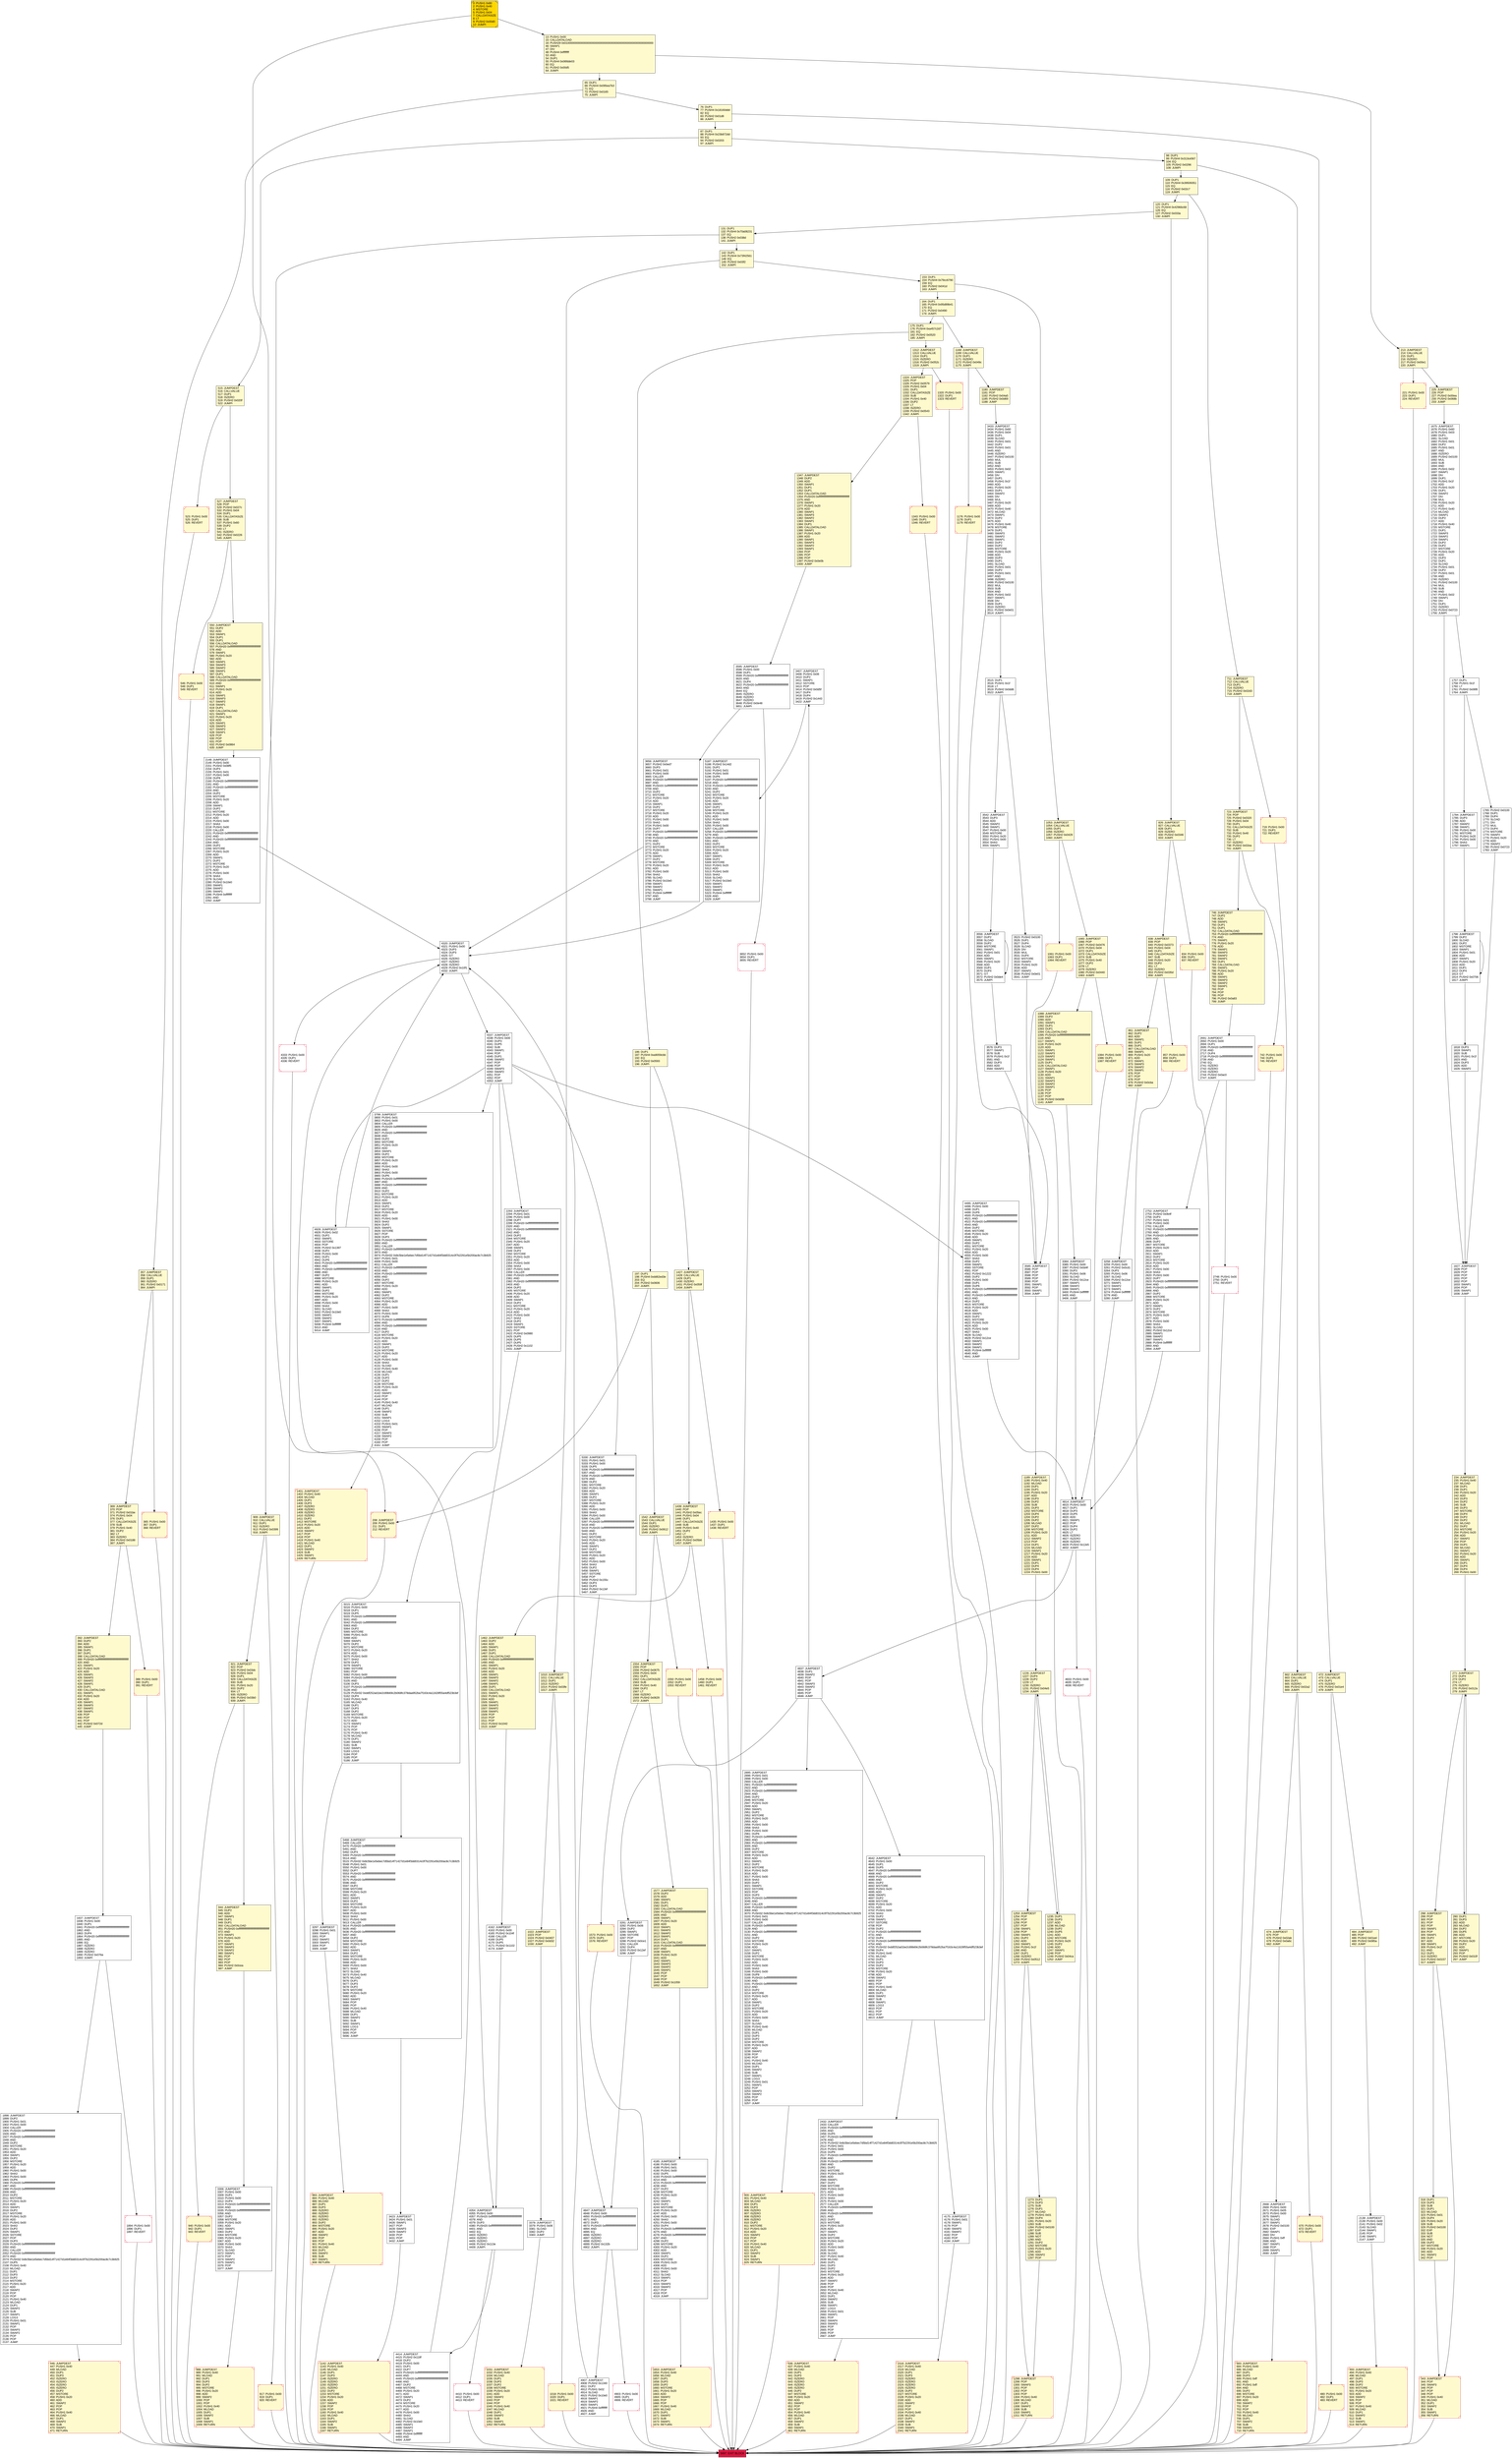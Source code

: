 digraph G {
bgcolor=transparent rankdir=UD;
node [shape=box style=filled color=black fillcolor=white fontname=arial fontcolor=black];
3407 [label="3407: JUMPDEST\l3408: PUSH1 0x06\l3410: DUP2\l3411: SWAP1\l3412: SSTORE\l3413: POP\l3414: PUSH2 0x0d5f\l3417: DUP4\l3418: DUP4\l3419: PUSH2 0x1443\l3422: JUMP\l" ];
1168 [label="1168: JUMPDEST\l1169: CALLVALUE\l1170: DUP1\l1171: ISZERO\l1172: PUSH2 0x049c\l1175: JUMPI\l" fillcolor=lemonchiffon ];
213 [label="213: JUMPDEST\l214: CALLVALUE\l215: DUP1\l216: ISZERO\l217: PUSH2 0x00e1\l220: JUMPI\l" fillcolor=lemonchiffon ];
3556 [label="3556: JUMPDEST\l3557: DUP2\l3558: SLOAD\l3559: DUP2\l3560: MSTORE\l3561: SWAP1\l3562: PUSH1 0x01\l3564: ADD\l3565: SWAP1\l3566: PUSH1 0x20\l3568: ADD\l3569: DUP1\l3570: DUP4\l3571: GT\l3572: PUSH2 0x0de4\l3575: JUMPI\l" ];
940 [label="940: PUSH1 0x00\l942: DUP1\l943: REVERT\l" fillcolor=lemonchiffon shape=Msquare color=crimson ];
271 [label="271: JUMPDEST\l272: DUP4\l273: DUP2\l274: LT\l275: ISZERO\l276: PUSH2 0x012a\l279: JUMPI\l" fillcolor=lemonchiffon ];
1577 [label="1577: JUMPDEST\l1578: DUP2\l1579: ADD\l1580: SWAP1\l1581: DUP1\l1582: DUP1\l1583: CALLDATALOAD\l1584: PUSH20 0xffffffffffffffffffffffffffffffffffffffff\l1605: AND\l1606: SWAP1\l1607: PUSH1 0x20\l1609: ADD\l1610: SWAP1\l1611: SWAP3\l1612: SWAP2\l1613: SWAP1\l1614: DUP1\l1615: CALLDATALOAD\l1616: PUSH20 0xffffffffffffffffffffffffffffffffffffffff\l1637: AND\l1638: SWAP1\l1639: PUSH1 0x20\l1641: ADD\l1642: SWAP1\l1643: SWAP3\l1644: SWAP2\l1645: SWAP1\l1646: POP\l1647: POP\l1648: POP\l1649: PUSH2 0x1059\l1652: JUMP\l" fillcolor=lemonchiffon ];
3523 [label="3523: PUSH2 0x0100\l3526: DUP1\l3527: DUP4\l3528: SLOAD\l3529: DIV\l3530: MUL\l3531: DUP4\l3532: MSTORE\l3533: SWAP2\l3534: PUSH1 0x20\l3536: ADD\l3537: SWAP2\l3538: PUSH2 0x0e01\l3541: JUMP\l" ];
662 [label="662: JUMPDEST\l663: CALLVALUE\l664: DUP1\l665: ISZERO\l666: PUSH2 0x02a2\l669: JUMPI\l" fillcolor=lemonchiffon ];
1088 [label="1088: JUMPDEST\l1089: DUP2\l1090: ADD\l1091: SWAP1\l1092: DUP1\l1093: DUP1\l1094: CALLDATALOAD\l1095: PUSH20 0xffffffffffffffffffffffffffffffffffffffff\l1116: AND\l1117: SWAP1\l1118: PUSH1 0x20\l1120: ADD\l1121: SWAP1\l1122: SWAP3\l1123: SWAP2\l1124: SWAP1\l1125: DUP1\l1126: CALLDATALOAD\l1127: SWAP1\l1128: PUSH1 0x20\l1130: ADD\l1131: SWAP1\l1132: SWAP3\l1133: SWAP2\l1134: SWAP1\l1135: POP\l1136: POP\l1137: POP\l1138: PUSH2 0x0d38\l1141: JUMP\l" fillcolor=lemonchiffon ];
5015 [label="5015: JUMPDEST\l5016: PUSH1 0x00\l5018: DUP1\l5019: DUP5\l5020: PUSH20 0xffffffffffffffffffffffffffffffffffffffff\l5041: AND\l5042: PUSH20 0xffffffffffffffffffffffffffffffffffffffff\l5063: AND\l5064: DUP2\l5065: MSTORE\l5066: PUSH1 0x20\l5068: ADD\l5069: SWAP1\l5070: DUP2\l5071: MSTORE\l5072: PUSH1 0x20\l5074: ADD\l5075: PUSH1 0x00\l5077: SHA3\l5078: DUP2\l5079: SWAP1\l5080: SSTORE\l5081: POP\l5082: PUSH1 0x00\l5084: PUSH20 0xffffffffffffffffffffffffffffffffffffffff\l5105: AND\l5106: DUP3\l5107: PUSH20 0xffffffffffffffffffffffffffffffffffffffff\l5128: AND\l5129: PUSH32 0xddf252ad1be2c89b69c2b068fc378daa952ba7f163c4a11628f55a4df523b3ef\l5162: DUP4\l5163: PUSH1 0x40\l5165: MLOAD\l5166: DUP1\l5167: DUP3\l5168: DUP2\l5169: MSTORE\l5170: PUSH1 0x20\l5172: ADD\l5173: SWAP2\l5174: POP\l5175: POP\l5176: PUSH1 0x40\l5178: MLOAD\l5179: DUP1\l5180: SWAP2\l5181: SUB\l5182: SWAP1\l5183: LOG3\l5184: POP\l5185: POP\l5186: JUMP\l" ];
1458 [label="1458: PUSH1 0x00\l1460: DUP1\l1461: REVERT\l" fillcolor=lemonchiffon shape=Msquare color=crimson ];
1189 [label="1189: JUMPDEST\l1190: PUSH1 0x40\l1192: MLOAD\l1193: DUP1\l1194: DUP1\l1195: PUSH1 0x20\l1197: ADD\l1198: DUP3\l1199: DUP2\l1200: SUB\l1201: DUP3\l1202: MSTORE\l1203: DUP4\l1204: DUP2\l1205: DUP2\l1206: MLOAD\l1207: DUP2\l1208: MSTORE\l1209: PUSH1 0x20\l1211: ADD\l1212: SWAP2\l1213: POP\l1214: DUP1\l1215: MLOAD\l1216: SWAP1\l1217: PUSH1 0x20\l1219: ADD\l1220: SWAP1\l1221: DUP1\l1222: DUP4\l1223: DUP4\l1224: PUSH1 0x00\l" fillcolor=lemonchiffon ];
3799 [label="3799: JUMPDEST\l3800: PUSH1 0x01\l3802: PUSH1 0x00\l3804: CALLER\l3805: PUSH20 0xffffffffffffffffffffffffffffffffffffffff\l3826: AND\l3827: PUSH20 0xffffffffffffffffffffffffffffffffffffffff\l3848: AND\l3849: DUP2\l3850: MSTORE\l3851: PUSH1 0x20\l3853: ADD\l3854: SWAP1\l3855: DUP2\l3856: MSTORE\l3857: PUSH1 0x20\l3859: ADD\l3860: PUSH1 0x00\l3862: SHA3\l3863: PUSH1 0x00\l3865: DUP6\l3866: PUSH20 0xffffffffffffffffffffffffffffffffffffffff\l3887: AND\l3888: PUSH20 0xffffffffffffffffffffffffffffffffffffffff\l3909: AND\l3910: DUP2\l3911: MSTORE\l3912: PUSH1 0x20\l3914: ADD\l3915: SWAP1\l3916: DUP2\l3917: MSTORE\l3918: PUSH1 0x20\l3920: ADD\l3921: PUSH1 0x00\l3923: SHA3\l3924: DUP2\l3925: SWAP1\l3926: SSTORE\l3927: POP\l3928: DUP3\l3929: PUSH20 0xffffffffffffffffffffffffffffffffffffffff\l3950: AND\l3951: CALLER\l3952: PUSH20 0xffffffffffffffffffffffffffffffffffffffff\l3973: AND\l3974: PUSH32 0x8c5be1e5ebec7d5bd14f71427d1e84f3dd0314c0f7b2291e5b200ac8c7c3b925\l4007: PUSH1 0x01\l4009: PUSH1 0x00\l4011: CALLER\l4012: PUSH20 0xffffffffffffffffffffffffffffffffffffffff\l4033: AND\l4034: PUSH20 0xffffffffffffffffffffffffffffffffffffffff\l4055: AND\l4056: DUP2\l4057: MSTORE\l4058: PUSH1 0x20\l4060: ADD\l4061: SWAP1\l4062: DUP2\l4063: MSTORE\l4064: PUSH1 0x20\l4066: ADD\l4067: PUSH1 0x00\l4069: SHA3\l4070: PUSH1 0x00\l4072: DUP8\l4073: PUSH20 0xffffffffffffffffffffffffffffffffffffffff\l4094: AND\l4095: PUSH20 0xffffffffffffffffffffffffffffffffffffffff\l4116: AND\l4117: DUP2\l4118: MSTORE\l4119: PUSH1 0x20\l4121: ADD\l4122: SWAP1\l4123: DUP2\l4124: MSTORE\l4125: PUSH1 0x20\l4127: ADD\l4128: PUSH1 0x00\l4130: SHA3\l4131: SLOAD\l4132: PUSH1 0x40\l4134: MLOAD\l4135: DUP1\l4136: DUP3\l4137: DUP2\l4138: MSTORE\l4139: PUSH1 0x20\l4141: ADD\l4142: SWAP2\l4143: POP\l4144: POP\l4145: PUSH1 0x40\l4147: MLOAD\l4148: DUP1\l4149: SWAP2\l4150: SUB\l4151: SWAP1\l4152: LOG3\l4153: PUSH1 0x01\l4155: SWAP1\l4156: POP\l4157: SWAP3\l4158: SWAP2\l4159: POP\l4160: POP\l4161: JUMP\l" ];
1827 [label="1827: JUMPDEST\l1828: POP\l1829: POP\l1830: POP\l1831: POP\l1832: POP\l1833: SWAP1\l1834: POP\l1835: SWAP1\l1836: JUMP\l" ];
98 [label="98: DUP1\l99: PUSH4 0x313ce567\l104: EQ\l105: PUSH2 0x0296\l108: JUMPI\l" fillcolor=lemonchiffon ];
298 [label="298: JUMPDEST\l299: POP\l300: POP\l301: POP\l302: POP\l303: SWAP1\l304: POP\l305: SWAP1\l306: DUP2\l307: ADD\l308: SWAP1\l309: PUSH1 0x1f\l311: AND\l312: DUP1\l313: ISZERO\l314: PUSH2 0x0157\l317: JUMPI\l" fillcolor=lemonchiffon ];
800 [label="800: JUMPDEST\l801: PUSH1 0x40\l803: MLOAD\l804: DUP1\l805: DUP3\l806: ISZERO\l807: ISZERO\l808: ISZERO\l809: ISZERO\l810: DUP2\l811: MSTORE\l812: PUSH1 0x20\l814: ADD\l815: SWAP2\l816: POP\l817: POP\l818: PUSH1 0x40\l820: MLOAD\l821: DUP1\l822: SWAP2\l823: SUB\l824: SWAP1\l825: RETURN\l" fillcolor=lemonchiffon shape=Msquare color=crimson ];
5330 [label="5330: JUMPDEST\l5331: PUSH1 0x01\l5333: PUSH1 0x00\l5335: DUP5\l5336: PUSH20 0xffffffffffffffffffffffffffffffffffffffff\l5357: AND\l5358: PUSH20 0xffffffffffffffffffffffffffffffffffffffff\l5379: AND\l5380: DUP2\l5381: MSTORE\l5382: PUSH1 0x20\l5384: ADD\l5385: SWAP1\l5386: DUP2\l5387: MSTORE\l5388: PUSH1 0x20\l5390: ADD\l5391: PUSH1 0x00\l5393: SHA3\l5394: PUSH1 0x00\l5396: CALLER\l5397: PUSH20 0xffffffffffffffffffffffffffffffffffffffff\l5418: AND\l5419: PUSH20 0xffffffffffffffffffffffffffffffffffffffff\l5440: AND\l5441: DUP2\l5442: MSTORE\l5443: PUSH1 0x20\l5445: ADD\l5446: SWAP1\l5447: DUP2\l5448: MSTORE\l5449: PUSH1 0x20\l5451: ADD\l5452: PUSH1 0x00\l5454: SHA3\l5455: DUP2\l5456: SWAP1\l5457: SSTORE\l5458: POP\l5459: PUSH2 0x155c\l5462: DUP3\l5463: DUP3\l5464: PUSH2 0x12ef\l5467: JUMP\l" ];
142 [label="142: DUP1\l143: PUSH4 0x73f42561\l148: EQ\l149: PUSH2 0x03f2\l152: JUMPI\l" fillcolor=lemonchiffon ];
2748 [label="2748: PUSH1 0x00\l2750: DUP1\l2751: REVERT\l" shape=Msquare color=crimson ];
683 [label="683: JUMPDEST\l684: PUSH1 0x40\l686: MLOAD\l687: DUP1\l688: DUP3\l689: PUSH1 0xff\l691: AND\l692: PUSH1 0xff\l694: AND\l695: DUP2\l696: MSTORE\l697: PUSH1 0x20\l699: ADD\l700: SWAP2\l701: POP\l702: POP\l703: PUSH1 0x40\l705: MLOAD\l706: DUP1\l707: SWAP2\l708: SUB\l709: SWAP1\l710: RETURN\l" fillcolor=lemonchiffon shape=Msquare color=crimson ];
1022 [label="1022: JUMPDEST\l1023: POP\l1024: PUSH2 0x0407\l1027: PUSH2 0x0d32\l1030: JUMP\l" fillcolor=lemonchiffon ];
909 [label="909: JUMPDEST\l910: CALLVALUE\l911: DUP1\l912: ISZERO\l913: PUSH2 0x0399\l916: JUMPI\l" fillcolor=lemonchiffon ];
3515 [label="3515: DUP1\l3516: PUSH1 0x1f\l3518: LT\l3519: PUSH2 0x0dd6\l3522: JUMPI\l" ];
711 [label="711: JUMPDEST\l712: CALLVALUE\l713: DUP1\l714: ISZERO\l715: PUSH2 0x02d3\l718: JUMPI\l" fillcolor=lemonchiffon ];
1818 [label="1818: DUP3\l1819: SWAP1\l1820: SUB\l1821: PUSH1 0x1f\l1823: AND\l1824: DUP3\l1825: ADD\l1826: SWAP2\l" ];
3281 [label="3281: JUMPDEST\l3282: PUSH1 0x06\l3284: DUP2\l3285: SWAP1\l3286: SSTORE\l3287: POP\l3288: PUSH2 0x0ce1\l3291: CALLER\l3292: DUP4\l3293: PUSH2 0x12ef\l3296: JUMP\l" ];
388 [label="388: PUSH1 0x00\l390: DUP1\l391: REVERT\l" fillcolor=lemonchiffon shape=Msquare color=crimson ];
4354 [label="4354: JUMPDEST\l4355: PUSH1 0x00\l4357: PUSH20 0xffffffffffffffffffffffffffffffffffffffff\l4378: AND\l4379: DUP3\l4380: PUSH20 0xffffffffffffffffffffffffffffffffffffffff\l4401: AND\l4402: EQ\l4403: ISZERO\l4404: ISZERO\l4405: ISZERO\l4406: PUSH2 0x113e\l4409: JUMPI\l" ];
2752 [label="2752: JUMPDEST\l2753: PUSH2 0x0b4f\l2756: DUP3\l2757: PUSH1 0x01\l2759: PUSH1 0x00\l2761: CALLER\l2762: PUSH20 0xffffffffffffffffffffffffffffffffffffffff\l2783: AND\l2784: PUSH20 0xffffffffffffffffffffffffffffffffffffffff\l2805: AND\l2806: DUP2\l2807: MSTORE\l2808: PUSH1 0x20\l2810: ADD\l2811: SWAP1\l2812: DUP2\l2813: MSTORE\l2814: PUSH1 0x20\l2816: ADD\l2817: PUSH1 0x00\l2819: SHA3\l2820: PUSH1 0x00\l2822: DUP7\l2823: PUSH20 0xffffffffffffffffffffffffffffffffffffffff\l2844: AND\l2845: PUSH20 0xffffffffffffffffffffffffffffffffffffffff\l2866: AND\l2867: DUP2\l2868: MSTORE\l2869: PUSH1 0x20\l2871: ADD\l2872: SWAP1\l2873: DUP2\l2874: MSTORE\l2875: PUSH1 0x20\l2877: ADD\l2878: PUSH1 0x00\l2880: SHA3\l2881: SLOAD\l2882: PUSH2 0x12ce\l2885: SWAP1\l2886: SWAP2\l2887: SWAP1\l2888: PUSH4 0xffffffff\l2893: AND\l2894: JUMP\l" ];
861 [label="861: JUMPDEST\l862: DUP2\l863: ADD\l864: SWAP1\l865: DUP1\l866: DUP1\l867: CALLDATALOAD\l868: SWAP1\l869: PUSH1 0x20\l871: ADD\l872: SWAP1\l873: SWAP3\l874: SWAP2\l875: SWAP1\l876: POP\l877: POP\l878: POP\l879: PUSH2 0x0cba\l882: JUMP\l" fillcolor=lemonchiffon ];
4907 [label="4907: JUMPDEST\l4908: PUSH2 0x1340\l4911: DUP2\l4912: PUSH1 0x02\l4914: SLOAD\l4915: PUSH2 0x10e0\l4918: SWAP1\l4919: SWAP2\l4920: SWAP1\l4921: PUSH4 0xffffffff\l4926: AND\l4927: JUMP\l" ];
917 [label="917: PUSH1 0x00\l919: DUP1\l920: REVERT\l" fillcolor=lemonchiffon shape=Msquare color=crimson ];
3585 [label="3585: JUMPDEST\l3586: POP\l3587: POP\l3588: POP\l3589: POP\l3590: POP\l3591: SWAP1\l3592: POP\l3593: SWAP1\l3594: JUMP\l" ];
318 [label="318: DUP1\l319: DUP3\l320: SUB\l321: DUP1\l322: MLOAD\l323: PUSH1 0x01\l325: DUP4\l326: PUSH1 0x20\l328: SUB\l329: PUSH2 0x0100\l332: EXP\l333: SUB\l334: NOT\l335: AND\l336: DUP2\l337: MSTORE\l338: PUSH1 0x20\l340: ADD\l341: SWAP2\l342: POP\l" fillcolor=lemonchiffon ];
1010 [label="1010: JUMPDEST\l1011: CALLVALUE\l1012: DUP1\l1013: ISZERO\l1014: PUSH2 0x03fe\l1017: JUMPI\l" fillcolor=lemonchiffon ];
225 [label="225: JUMPDEST\l226: POP\l227: PUSH2 0x00ea\l230: PUSH2 0x068b\l233: JUMP\l" fillcolor=lemonchiffon ];
1176 [label="1176: PUSH1 0x00\l1178: DUP1\l1179: REVERT\l" fillcolor=lemonchiffon shape=Msquare color=crimson ];
1435 [label="1435: PUSH1 0x00\l1437: DUP1\l1438: REVERT\l" fillcolor=lemonchiffon shape=Msquare color=crimson ];
369 [label="369: JUMPDEST\l370: POP\l371: PUSH2 0x01be\l374: PUSH1 0x04\l376: DUP1\l377: CALLDATASIZE\l378: SUB\l379: PUSH1 0x40\l381: DUP2\l382: LT\l383: ISZERO\l384: PUSH2 0x0188\l387: JUMPI\l" fillcolor=lemonchiffon ];
550 [label="550: JUMPDEST\l551: DUP2\l552: ADD\l553: SWAP1\l554: DUP1\l555: DUP1\l556: CALLDATALOAD\l557: PUSH20 0xffffffffffffffffffffffffffffffffffffffff\l578: AND\l579: SWAP1\l580: PUSH1 0x20\l582: ADD\l583: SWAP1\l584: SWAP3\l585: SWAP2\l586: SWAP1\l587: DUP1\l588: CALLDATALOAD\l589: PUSH20 0xffffffffffffffffffffffffffffffffffffffff\l610: AND\l611: SWAP1\l612: PUSH1 0x20\l614: ADD\l615: SWAP1\l616: SWAP3\l617: SWAP2\l618: SWAP1\l619: DUP1\l620: CALLDATALOAD\l621: SWAP1\l622: PUSH1 0x20\l624: ADD\l625: SWAP1\l626: SWAP3\l627: SWAP2\l628: SWAP1\l629: POP\l630: POP\l631: POP\l632: PUSH2 0x0864\l635: JUMP\l" fillcolor=lemonchiffon ];
1439 [label="1439: JUMPDEST\l1440: POP\l1441: PUSH2 0x05ec\l1444: PUSH1 0x04\l1446: DUP1\l1447: CALLDATASIZE\l1448: SUB\l1449: PUSH1 0x40\l1451: DUP2\l1452: LT\l1453: ISZERO\l1454: PUSH2 0x05b6\l1457: JUMPI\l" fillcolor=lemonchiffon ];
670 [label="670: PUSH1 0x00\l672: DUP1\l673: REVERT\l" fillcolor=lemonchiffon shape=Msquare color=crimson ];
3297 [label="3297: JUMPDEST\l3298: PUSH1 0x01\l3300: SWAP1\l3301: POP\l3302: SWAP2\l3303: SWAP1\l3304: POP\l3305: JUMP\l" ];
636 [label="636: JUMPDEST\l637: PUSH1 0x40\l639: MLOAD\l640: DUP1\l641: DUP3\l642: ISZERO\l643: ISZERO\l644: ISZERO\l645: ISZERO\l646: DUP2\l647: MSTORE\l648: PUSH1 0x20\l650: ADD\l651: SWAP2\l652: POP\l653: POP\l654: PUSH1 0x40\l656: MLOAD\l657: DUP1\l658: SWAP2\l659: SUB\l660: SWAP1\l661: RETURN\l" fillcolor=lemonchiffon shape=Msquare color=crimson ];
1554 [label="1554: JUMPDEST\l1555: POP\l1556: PUSH2 0x0675\l1559: PUSH1 0x04\l1561: DUP1\l1562: CALLDATASIZE\l1563: SUB\l1564: PUSH1 0x40\l1566: DUP2\l1567: LT\l1568: ISZERO\l1569: PUSH2 0x0629\l1572: JUMPI\l" fillcolor=lemonchiffon ];
4814 [label="4814: JUMPDEST\l4815: PUSH1 0x00\l4817: DUP1\l4818: DUP3\l4819: DUP5\l4820: ADD\l4821: SWAP1\l4822: POP\l4823: DUP4\l4824: DUP2\l4825: LT\l4826: ISZERO\l4827: ISZERO\l4828: ISZERO\l4829: PUSH2 0x12e5\l4832: JUMPI\l" ];
4833 [label="4833: PUSH1 0x00\l4835: DUP1\l4836: REVERT\l" shape=Msquare color=crimson ];
5697 [label="5697: EXIT BLOCK\l" fillcolor=crimson ];
480 [label="480: PUSH1 0x00\l482: DUP1\l483: REVERT\l" fillcolor=lemonchiffon shape=Msquare color=crimson ];
5187 [label="5187: JUMPDEST\l5188: PUSH2 0x14d2\l5191: DUP2\l5192: PUSH1 0x01\l5194: PUSH1 0x00\l5196: DUP6\l5197: PUSH20 0xffffffffffffffffffffffffffffffffffffffff\l5218: AND\l5219: PUSH20 0xffffffffffffffffffffffffffffffffffffffff\l5240: AND\l5241: DUP2\l5242: MSTORE\l5243: PUSH1 0x20\l5245: ADD\l5246: SWAP1\l5247: DUP2\l5248: MSTORE\l5249: PUSH1 0x20\l5251: ADD\l5252: PUSH1 0x00\l5254: SHA3\l5255: PUSH1 0x00\l5257: CALLER\l5258: PUSH20 0xffffffffffffffffffffffffffffffffffffffff\l5279: AND\l5280: PUSH20 0xffffffffffffffffffffffffffffffffffffffff\l5301: AND\l5302: DUP2\l5303: MSTORE\l5304: PUSH1 0x20\l5306: ADD\l5307: SWAP1\l5308: DUP2\l5309: MSTORE\l5310: PUSH1 0x20\l5312: ADD\l5313: PUSH1 0x00\l5315: SHA3\l5316: SLOAD\l5317: PUSH2 0x10e0\l5320: SWAP1\l5321: SWAP2\l5322: SWAP1\l5323: PUSH4 0xffffffff\l5328: AND\l5329: JUMP\l" ];
1401 [label="1401: JUMPDEST\l1402: PUSH1 0x40\l1404: MLOAD\l1405: DUP1\l1406: DUP3\l1407: ISZERO\l1408: ISZERO\l1409: ISZERO\l1410: ISZERO\l1411: DUP2\l1412: MSTORE\l1413: PUSH1 0x20\l1415: ADD\l1416: SWAP2\l1417: POP\l1418: POP\l1419: PUSH1 0x40\l1421: MLOAD\l1422: DUP1\l1423: SWAP2\l1424: SUB\l1425: SWAP1\l1426: RETURN\l" fillcolor=lemonchiffon shape=Msquare color=crimson ];
4928 [label="4928: JUMPDEST\l4929: PUSH1 0x02\l4931: DUP2\l4932: SWAP1\l4933: SSTORE\l4934: POP\l4935: PUSH2 0x1397\l4938: DUP2\l4939: PUSH1 0x00\l4941: DUP1\l4942: DUP6\l4943: PUSH20 0xffffffffffffffffffffffffffffffffffffffff\l4964: AND\l4965: PUSH20 0xffffffffffffffffffffffffffffffffffffffff\l4986: AND\l4987: DUP2\l4988: MSTORE\l4989: PUSH1 0x20\l4991: ADD\l4992: SWAP1\l4993: DUP2\l4994: MSTORE\l4995: PUSH1 0x20\l4997: ADD\l4998: PUSH1 0x00\l5000: SHA3\l5001: SLOAD\l5002: PUSH2 0x10e0\l5005: SWAP1\l5006: SWAP2\l5007: SWAP1\l5008: PUSH4 0xffffffff\l5013: AND\l5014: JUMP\l" ];
742 [label="742: PUSH1 0x00\l744: DUP1\l745: REVERT\l" fillcolor=lemonchiffon shape=Msquare color=crimson ];
1253 [label="1253: JUMPDEST\l1254: POP\l1255: POP\l1256: POP\l1257: POP\l1258: SWAP1\l1259: POP\l1260: SWAP1\l1261: DUP2\l1262: ADD\l1263: SWAP1\l1264: PUSH1 0x1f\l1266: AND\l1267: DUP1\l1268: ISZERO\l1269: PUSH2 0x0512\l1272: JUMPI\l" fillcolor=lemonchiffon ];
1142 [label="1142: JUMPDEST\l1143: PUSH1 0x40\l1145: MLOAD\l1146: DUP1\l1147: DUP3\l1148: ISZERO\l1149: ISZERO\l1150: ISZERO\l1151: ISZERO\l1152: DUP2\l1153: MSTORE\l1154: PUSH1 0x20\l1156: ADD\l1157: SWAP2\l1158: POP\l1159: POP\l1160: PUSH1 0x40\l1162: MLOAD\l1163: DUP1\l1164: SWAP2\l1165: SUB\l1166: SWAP1\l1167: RETURN\l" fillcolor=lemonchiffon shape=Msquare color=crimson ];
4333 [label="4333: PUSH1 0x00\l4335: DUP1\l4336: REVERT\l" shape=Msquare color=crimson ];
164 [label="164: DUP1\l165: PUSH4 0x95d89b41\l170: EQ\l171: PUSH2 0x0490\l174: JUMPI\l" fillcolor=lemonchiffon ];
4847 [label="4847: JUMPDEST\l4848: PUSH1 0x00\l4850: PUSH20 0xffffffffffffffffffffffffffffffffffffffff\l4871: AND\l4872: DUP3\l4873: PUSH20 0xffffffffffffffffffffffffffffffffffffffff\l4894: AND\l4895: EQ\l4896: ISZERO\l4897: ISZERO\l4898: ISZERO\l4899: PUSH2 0x132b\l4902: JUMPI\l" ];
883 [label="883: JUMPDEST\l884: PUSH1 0x40\l886: MLOAD\l887: DUP1\l888: DUP3\l889: ISZERO\l890: ISZERO\l891: ISZERO\l892: ISZERO\l893: DUP2\l894: MSTORE\l895: PUSH1 0x20\l897: ADD\l898: SWAP2\l899: POP\l900: POP\l901: PUSH1 0x40\l903: MLOAD\l904: DUP1\l905: SWAP2\l906: SUB\l907: SWAP1\l908: RETURN\l" fillcolor=lemonchiffon shape=Msquare color=crimson ];
5468 [label="5468: JUMPDEST\l5469: CALLER\l5470: PUSH20 0xffffffffffffffffffffffffffffffffffffffff\l5491: AND\l5492: DUP3\l5493: PUSH20 0xffffffffffffffffffffffffffffffffffffffff\l5514: AND\l5515: PUSH32 0x8c5be1e5ebec7d5bd14f71427d1e84f3dd0314c0f7b2291e5b200ac8c7c3b925\l5548: PUSH1 0x01\l5550: PUSH1 0x00\l5552: DUP7\l5553: PUSH20 0xffffffffffffffffffffffffffffffffffffffff\l5574: AND\l5575: PUSH20 0xffffffffffffffffffffffffffffffffffffffff\l5596: AND\l5597: DUP2\l5598: MSTORE\l5599: PUSH1 0x20\l5601: ADD\l5602: SWAP1\l5603: DUP2\l5604: MSTORE\l5605: PUSH1 0x20\l5607: ADD\l5608: PUSH1 0x00\l5610: SHA3\l5611: PUSH1 0x00\l5613: CALLER\l5614: PUSH20 0xffffffffffffffffffffffffffffffffffffffff\l5635: AND\l5636: PUSH20 0xffffffffffffffffffffffffffffffffffffffff\l5657: AND\l5658: DUP2\l5659: MSTORE\l5660: PUSH1 0x20\l5662: ADD\l5663: SWAP1\l5664: DUP2\l5665: MSTORE\l5666: PUSH1 0x20\l5668: ADD\l5669: PUSH1 0x00\l5671: SHA3\l5672: SLOAD\l5673: PUSH1 0x40\l5675: MLOAD\l5676: DUP1\l5677: DUP3\l5678: DUP2\l5679: MSTORE\l5680: PUSH1 0x20\l5682: ADD\l5683: SWAP2\l5684: POP\l5685: POP\l5686: PUSH1 0x40\l5688: MLOAD\l5689: DUP1\l5690: SWAP2\l5691: SUB\l5692: SWAP1\l5693: LOG3\l5694: POP\l5695: POP\l5696: JUMP\l" ];
4495 [label="4495: JUMPDEST\l4496: PUSH1 0x00\l4498: DUP1\l4499: DUP6\l4500: PUSH20 0xffffffffffffffffffffffffffffffffffffffff\l4521: AND\l4522: PUSH20 0xffffffffffffffffffffffffffffffffffffffff\l4543: AND\l4544: DUP2\l4545: MSTORE\l4546: PUSH1 0x20\l4548: ADD\l4549: SWAP1\l4550: DUP2\l4551: MSTORE\l4552: PUSH1 0x20\l4554: ADD\l4555: PUSH1 0x00\l4557: SHA3\l4558: DUP2\l4559: SWAP1\l4560: SSTORE\l4561: POP\l4562: PUSH2 0x1222\l4565: DUP2\l4566: PUSH1 0x00\l4568: DUP1\l4569: DUP6\l4570: PUSH20 0xffffffffffffffffffffffffffffffffffffffff\l4591: AND\l4592: PUSH20 0xffffffffffffffffffffffffffffffffffffffff\l4613: AND\l4614: DUP2\l4615: MSTORE\l4616: PUSH1 0x20\l4618: ADD\l4619: SWAP1\l4620: DUP2\l4621: MSTORE\l4622: PUSH1 0x20\l4624: ADD\l4625: PUSH1 0x00\l4627: SHA3\l4628: SLOAD\l4629: PUSH2 0x12ce\l4632: SWAP1\l4633: SWAP2\l4634: SWAP1\l4635: PUSH4 0xffffffff\l4640: AND\l4641: JUMP\l" ];
3433 [label="3433: JUMPDEST\l3434: PUSH1 0x60\l3436: PUSH1 0x04\l3438: DUP1\l3439: SLOAD\l3440: PUSH1 0x01\l3442: DUP2\l3443: PUSH1 0x01\l3445: AND\l3446: ISZERO\l3447: PUSH2 0x0100\l3450: MUL\l3451: SUB\l3452: AND\l3453: PUSH1 0x02\l3455: SWAP1\l3456: DIV\l3457: DUP1\l3458: PUSH1 0x1f\l3460: ADD\l3461: PUSH1 0x20\l3463: DUP1\l3464: SWAP2\l3465: DIV\l3466: MUL\l3467: PUSH1 0x20\l3469: ADD\l3470: PUSH1 0x40\l3472: MLOAD\l3473: SWAP1\l3474: DUP2\l3475: ADD\l3476: PUSH1 0x40\l3478: MSTORE\l3479: DUP1\l3480: SWAP3\l3481: SWAP2\l3482: SWAP1\l3483: DUP2\l3484: DUP2\l3485: MSTORE\l3486: PUSH1 0x20\l3488: ADD\l3489: DUP3\l3490: DUP1\l3491: SLOAD\l3492: PUSH1 0x01\l3494: DUP2\l3495: PUSH1 0x01\l3497: AND\l3498: ISZERO\l3499: PUSH2 0x0100\l3502: MUL\l3503: SUB\l3504: AND\l3505: PUSH1 0x02\l3507: SWAP1\l3508: DIV\l3509: DUP1\l3510: ISZERO\l3511: PUSH2 0x0e01\l3514: JUMPI\l" ];
234 [label="234: JUMPDEST\l235: PUSH1 0x40\l237: MLOAD\l238: DUP1\l239: DUP1\l240: PUSH1 0x20\l242: ADD\l243: DUP3\l244: DUP2\l245: SUB\l246: DUP3\l247: MSTORE\l248: DUP4\l249: DUP2\l250: DUP2\l251: MLOAD\l252: DUP2\l253: MSTORE\l254: PUSH1 0x20\l256: ADD\l257: SWAP2\l258: POP\l259: DUP1\l260: MLOAD\l261: SWAP1\l262: PUSH1 0x20\l264: ADD\l265: SWAP1\l266: DUP1\l267: DUP4\l268: DUP4\l269: PUSH1 0x00\l" fillcolor=lemonchiffon ];
1018 [label="1018: PUSH1 0x00\l1020: DUP1\l1021: REVERT\l" fillcolor=lemonchiffon shape=Msquare color=crimson ];
357 [label="357: JUMPDEST\l358: CALLVALUE\l359: DUP1\l360: ISZERO\l361: PUSH2 0x0171\l364: JUMPI\l" fillcolor=lemonchiffon ];
493 [label="493: JUMPDEST\l494: PUSH1 0x40\l496: MLOAD\l497: DUP1\l498: DUP3\l499: DUP2\l500: MSTORE\l501: PUSH1 0x20\l503: ADD\l504: SWAP2\l505: POP\l506: POP\l507: PUSH1 0x40\l509: MLOAD\l510: DUP1\l511: SWAP2\l512: SUB\l513: SWAP1\l514: RETURN\l" fillcolor=lemonchiffon shape=Msquare color=crimson ];
1427 [label="1427: JUMPDEST\l1428: CALLVALUE\l1429: DUP1\l1430: ISZERO\l1431: PUSH2 0x059f\l1434: JUMPI\l" fillcolor=lemonchiffon ];
0 [label="0: PUSH1 0x80\l2: PUSH1 0x40\l4: MSTORE\l5: PUSH1 0x04\l7: CALLDATASIZE\l8: LT\l9: PUSH2 0x00d0\l12: JUMPI\l" fillcolor=lemonchiffon shape=Msquare fillcolor=gold ];
13 [label="13: PUSH1 0x00\l15: CALLDATALOAD\l16: PUSH29 0x0100000000000000000000000000000000000000000000000000000000\l46: SWAP1\l47: DIV\l48: PUSH4 0xffffffff\l53: AND\l54: DUP1\l55: PUSH4 0x06fdde03\l60: EQ\l61: PUSH2 0x00d5\l64: JUMPI\l" fillcolor=lemonchiffon ];
3384 [label="3384: JUMPDEST\l3385: PUSH1 0x00\l3387: PUSH2 0x0d4f\l3390: DUP3\l3391: PUSH1 0x06\l3393: SLOAD\l3394: PUSH2 0x12ce\l3397: SWAP1\l3398: SWAP2\l3399: SWAP1\l3400: PUSH4 0xffffffff\l3405: AND\l3406: JUMP\l" ];
3656 [label="3656: JUMPDEST\l3657: PUSH2 0x0ed7\l3660: DUP3\l3661: PUSH1 0x01\l3663: PUSH1 0x00\l3665: CALLER\l3666: PUSH20 0xffffffffffffffffffffffffffffffffffffffff\l3687: AND\l3688: PUSH20 0xffffffffffffffffffffffffffffffffffffffff\l3709: AND\l3710: DUP2\l3711: MSTORE\l3712: PUSH1 0x20\l3714: ADD\l3715: SWAP1\l3716: DUP2\l3717: MSTORE\l3718: PUSH1 0x20\l3720: ADD\l3721: PUSH1 0x00\l3723: SHA3\l3724: PUSH1 0x00\l3726: DUP7\l3727: PUSH20 0xffffffffffffffffffffffffffffffffffffffff\l3748: AND\l3749: PUSH20 0xffffffffffffffffffffffffffffffffffffffff\l3770: AND\l3771: DUP2\l3772: MSTORE\l3773: PUSH1 0x20\l3775: ADD\l3776: SWAP1\l3777: DUP2\l3778: MSTORE\l3779: PUSH1 0x20\l3781: ADD\l3782: PUSH1 0x00\l3784: SHA3\l3785: SLOAD\l3786: PUSH2 0x10e0\l3789: SWAP1\l3790: SWAP2\l3791: SWAP1\l3792: PUSH4 0xffffffff\l3797: AND\l3798: JUMP\l" ];
719 [label="719: PUSH1 0x00\l721: DUP1\l722: REVERT\l" fillcolor=lemonchiffon shape=Msquare color=crimson ];
988 [label="988: JUMPDEST\l989: PUSH1 0x40\l991: MLOAD\l992: DUP1\l993: DUP3\l994: DUP2\l995: MSTORE\l996: PUSH1 0x20\l998: ADD\l999: SWAP2\l1000: POP\l1001: POP\l1002: PUSH1 0x40\l1004: MLOAD\l1005: DUP1\l1006: SWAP2\l1007: SUB\l1008: SWAP1\l1009: RETURN\l" fillcolor=lemonchiffon shape=Msquare color=crimson ];
944 [label="944: JUMPDEST\l945: DUP2\l946: ADD\l947: SWAP1\l948: DUP1\l949: DUP1\l950: CALLDATALOAD\l951: PUSH20 0xffffffffffffffffffffffffffffffffffffffff\l972: AND\l973: SWAP1\l974: PUSH1 0x20\l976: ADD\l977: SWAP1\l978: SWAP3\l979: SWAP2\l980: SWAP1\l981: POP\l982: POP\l983: POP\l984: PUSH2 0x0cea\l987: JUMP\l" fillcolor=lemonchiffon ];
1542 [label="1542: JUMPDEST\l1543: CALLVALUE\l1544: DUP1\l1545: ISZERO\l1546: PUSH2 0x0612\l1549: JUMPI\l" fillcolor=lemonchiffon ];
1180 [label="1180: JUMPDEST\l1181: POP\l1182: PUSH2 0x04a5\l1185: PUSH2 0x0d69\l1188: JUMP\l" fillcolor=lemonchiffon ];
120 [label="120: DUP1\l121: PUSH4 0x42966c68\l126: EQ\l127: PUSH2 0x033a\l130: JUMPI\l" fillcolor=lemonchiffon ];
65 [label="65: DUP1\l66: PUSH4 0x095ea7b3\l71: EQ\l72: PUSH2 0x0165\l75: JUMPI\l" fillcolor=lemonchiffon ];
674 [label="674: JUMPDEST\l675: POP\l676: PUSH2 0x02ab\l679: PUSH2 0x0a6c\l682: JUMP\l" fillcolor=lemonchiffon ];
131 [label="131: DUP1\l132: PUSH4 0x70a08231\l137: EQ\l138: PUSH2 0x038d\l141: JUMPI\l" fillcolor=lemonchiffon ];
221 [label="221: PUSH1 0x00\l223: DUP1\l224: REVERT\l" fillcolor=lemonchiffon shape=Msquare color=crimson ];
746 [label="746: JUMPDEST\l747: DUP2\l748: ADD\l749: SWAP1\l750: DUP1\l751: DUP1\l752: CALLDATALOAD\l753: PUSH20 0xffffffffffffffffffffffffffffffffffffffff\l774: AND\l775: SWAP1\l776: PUSH1 0x20\l778: ADD\l779: SWAP1\l780: SWAP3\l781: SWAP2\l782: SWAP1\l783: DUP1\l784: CALLDATALOAD\l785: SWAP1\l786: PUSH1 0x20\l788: ADD\l789: SWAP1\l790: SWAP3\l791: SWAP2\l792: SWAP1\l793: POP\l794: POP\l795: POP\l796: PUSH2 0x0a83\l799: JUMP\l" fillcolor=lemonchiffon ];
3258 [label="3258: JUMPDEST\l3259: PUSH1 0x00\l3261: PUSH2 0x0cd1\l3264: DUP3\l3265: PUSH1 0x06\l3267: SLOAD\l3268: PUSH2 0x12ce\l3271: SWAP1\l3272: SWAP2\l3273: SWAP1\l3274: PUSH4 0xffffffff\l3279: AND\l3280: JUMP\l" ];
3306 [label="3306: JUMPDEST\l3307: PUSH1 0x00\l3309: DUP1\l3310: PUSH1 0x00\l3312: DUP4\l3313: PUSH20 0xffffffffffffffffffffffffffffffffffffffff\l3334: AND\l3335: PUSH20 0xffffffffffffffffffffffffffffffffffffffff\l3356: AND\l3357: DUP2\l3358: MSTORE\l3359: PUSH1 0x20\l3361: ADD\l3362: SWAP1\l3363: DUP2\l3364: MSTORE\l3365: PUSH1 0x20\l3367: ADD\l3368: PUSH1 0x00\l3370: SHA3\l3371: SLOAD\l3372: SWAP1\l3373: POP\l3374: SWAP2\l3375: SWAP1\l3376: POP\l3377: JUMP\l" ];
1837 [label="1837: JUMPDEST\l1838: PUSH1 0x00\l1840: DUP1\l1841: PUSH20 0xffffffffffffffffffffffffffffffffffffffff\l1862: AND\l1863: DUP4\l1864: PUSH20 0xffffffffffffffffffffffffffffffffffffffff\l1885: AND\l1886: EQ\l1887: ISZERO\l1888: ISZERO\l1889: ISZERO\l1890: PUSH2 0x076a\l1893: JUMPI\l" ];
446 [label="446: JUMPDEST\l447: PUSH1 0x40\l449: MLOAD\l450: DUP1\l451: DUP3\l452: ISZERO\l453: ISZERO\l454: ISZERO\l455: ISZERO\l456: DUP2\l457: MSTORE\l458: PUSH1 0x20\l460: ADD\l461: SWAP2\l462: POP\l463: POP\l464: PUSH1 0x40\l466: MLOAD\l467: DUP1\l468: SWAP2\l469: SUB\l470: SWAP1\l471: RETURN\l" fillcolor=lemonchiffon shape=Msquare color=crimson ];
546 [label="546: PUSH1 0x00\l548: DUP1\l549: REVERT\l" fillcolor=lemonchiffon shape=Msquare color=crimson ];
1061 [label="1061: PUSH1 0x00\l1063: DUP1\l1064: REVERT\l" fillcolor=lemonchiffon shape=Msquare color=crimson ];
1573 [label="1573: PUSH1 0x00\l1575: DUP1\l1576: REVERT\l" fillcolor=lemonchiffon shape=Msquare color=crimson ];
4903 [label="4903: PUSH1 0x00\l4905: DUP1\l4906: REVERT\l" shape=Msquare color=crimson ];
4837 [label="4837: JUMPDEST\l4838: DUP1\l4839: SWAP2\l4840: POP\l4841: POP\l4842: SWAP3\l4843: SWAP2\l4844: POP\l4845: POP\l4846: JUMP\l" ];
1320 [label="1320: PUSH1 0x00\l1322: DUP1\l1323: REVERT\l" fillcolor=lemonchiffon shape=Msquare color=crimson ];
1298 [label="1298: JUMPDEST\l1299: POP\l1300: SWAP3\l1301: POP\l1302: POP\l1303: POP\l1304: PUSH1 0x40\l1306: MLOAD\l1307: DUP1\l1308: SWAP2\l1309: SUB\l1310: SWAP1\l1311: RETURN\l" fillcolor=lemonchiffon shape=Msquare color=crimson ];
1312 [label="1312: JUMPDEST\l1313: CALLVALUE\l1314: DUP1\l1315: ISZERO\l1316: PUSH2 0x052c\l1319: JUMPI\l" fillcolor=lemonchiffon ];
2895 [label="2895: JUMPDEST\l2896: PUSH1 0x01\l2898: PUSH1 0x00\l2900: CALLER\l2901: PUSH20 0xffffffffffffffffffffffffffffffffffffffff\l2922: AND\l2923: PUSH20 0xffffffffffffffffffffffffffffffffffffffff\l2944: AND\l2945: DUP2\l2946: MSTORE\l2947: PUSH1 0x20\l2949: ADD\l2950: SWAP1\l2951: DUP2\l2952: MSTORE\l2953: PUSH1 0x20\l2955: ADD\l2956: PUSH1 0x00\l2958: SHA3\l2959: PUSH1 0x00\l2961: DUP6\l2962: PUSH20 0xffffffffffffffffffffffffffffffffffffffff\l2983: AND\l2984: PUSH20 0xffffffffffffffffffffffffffffffffffffffff\l3005: AND\l3006: DUP2\l3007: MSTORE\l3008: PUSH1 0x20\l3010: ADD\l3011: SWAP1\l3012: DUP2\l3013: MSTORE\l3014: PUSH1 0x20\l3016: ADD\l3017: PUSH1 0x00\l3019: SHA3\l3020: DUP2\l3021: SWAP1\l3022: SSTORE\l3023: POP\l3024: DUP3\l3025: PUSH20 0xffffffffffffffffffffffffffffffffffffffff\l3046: AND\l3047: CALLER\l3048: PUSH20 0xffffffffffffffffffffffffffffffffffffffff\l3069: AND\l3070: PUSH32 0x8c5be1e5ebec7d5bd14f71427d1e84f3dd0314c0f7b2291e5b200ac8c7c3b925\l3103: PUSH1 0x01\l3105: PUSH1 0x00\l3107: CALLER\l3108: PUSH20 0xffffffffffffffffffffffffffffffffffffffff\l3129: AND\l3130: PUSH20 0xffffffffffffffffffffffffffffffffffffffff\l3151: AND\l3152: DUP2\l3153: MSTORE\l3154: PUSH1 0x20\l3156: ADD\l3157: SWAP1\l3158: DUP2\l3159: MSTORE\l3160: PUSH1 0x20\l3162: ADD\l3163: PUSH1 0x00\l3165: SHA3\l3166: PUSH1 0x00\l3168: DUP8\l3169: PUSH20 0xffffffffffffffffffffffffffffffffffffffff\l3190: AND\l3191: PUSH20 0xffffffffffffffffffffffffffffffffffffffff\l3212: AND\l3213: DUP2\l3214: MSTORE\l3215: PUSH1 0x20\l3217: ADD\l3218: SWAP1\l3219: DUP2\l3220: MSTORE\l3221: PUSH1 0x20\l3223: ADD\l3224: PUSH1 0x00\l3226: SHA3\l3227: SLOAD\l3228: PUSH1 0x40\l3230: MLOAD\l3231: DUP1\l3232: DUP3\l3233: DUP2\l3234: MSTORE\l3235: PUSH1 0x20\l3237: ADD\l3238: SWAP2\l3239: POP\l3240: POP\l3241: PUSH1 0x40\l3243: MLOAD\l3244: DUP1\l3245: SWAP2\l3246: SUB\l3247: SWAP1\l3248: LOG3\l3249: PUSH1 0x01\l3251: SWAP1\l3252: POP\l3253: SWAP3\l3254: SWAP2\l3255: POP\l3256: POP\l3257: JUMP\l" ];
153 [label="153: DUP1\l154: PUSH4 0x79cc6790\l159: EQ\l160: PUSH2 0x041d\l163: JUMPI\l" fillcolor=lemonchiffon ];
1798 [label="1798: JUMPDEST\l1799: DUP2\l1800: SLOAD\l1801: DUP2\l1802: MSTORE\l1803: SWAP1\l1804: PUSH1 0x01\l1806: ADD\l1807: SWAP1\l1808: PUSH1 0x20\l1810: ADD\l1811: DUP1\l1812: DUP4\l1813: GT\l1814: PUSH2 0x0706\l1817: JUMPI\l" ];
2138 [label="2138: JUMPDEST\l2139: PUSH1 0x00\l2141: PUSH1 0x02\l2143: SLOAD\l2144: SWAP1\l2145: POP\l2146: SWAP1\l2147: JUMP\l" ];
1462 [label="1462: JUMPDEST\l1463: DUP2\l1464: ADD\l1465: SWAP1\l1466: DUP1\l1467: DUP1\l1468: CALLDATALOAD\l1469: PUSH20 0xffffffffffffffffffffffffffffffffffffffff\l1490: AND\l1491: SWAP1\l1492: PUSH1 0x20\l1494: ADD\l1495: SWAP1\l1496: SWAP3\l1497: SWAP2\l1498: SWAP1\l1499: DUP1\l1500: CALLDATALOAD\l1501: SWAP1\l1502: PUSH1 0x20\l1504: ADD\l1505: SWAP1\l1506: SWAP3\l1507: SWAP2\l1508: SWAP1\l1509: POP\l1510: POP\l1511: POP\l1512: PUSH2 0x1042\l1515: JUMP\l" fillcolor=lemonchiffon ];
3595 [label="3595: JUMPDEST\l3596: PUSH1 0x00\l3598: DUP1\l3599: PUSH20 0xffffffffffffffffffffffffffffffffffffffff\l3620: AND\l3621: DUP4\l3622: PUSH20 0xffffffffffffffffffffffffffffffffffffffff\l3643: AND\l3644: EQ\l3645: ISZERO\l3646: ISZERO\l3647: ISZERO\l3648: PUSH2 0x0e48\l3651: JUMPI\l" ];
175 [label="175: DUP1\l176: PUSH4 0xa457c2d7\l181: EQ\l182: PUSH2 0x0520\l185: JUMPI\l" fillcolor=lemonchiffon ];
87 [label="87: DUP1\l88: PUSH4 0x23b872dd\l93: EQ\l94: PUSH2 0x0203\l97: JUMPI\l" fillcolor=lemonchiffon ];
515 [label="515: JUMPDEST\l516: CALLVALUE\l517: DUP1\l518: ISZERO\l519: PUSH2 0x020f\l522: JUMPI\l" fillcolor=lemonchiffon ];
4410 [label="4410: PUSH1 0x00\l4412: DUP1\l4413: REVERT\l" shape=Msquare color=crimson ];
76 [label="76: DUP1\l77: PUSH4 0x18160ddd\l82: EQ\l83: PUSH2 0x01d8\l86: JUMPI\l" fillcolor=lemonchiffon ];
280 [label="280: DUP1\l281: DUP3\l282: ADD\l283: MLOAD\l284: DUP2\l285: DUP5\l286: ADD\l287: MSTORE\l288: PUSH1 0x20\l290: DUP2\l291: ADD\l292: SWAP1\l293: POP\l294: PUSH2 0x010f\l297: JUMP\l" fillcolor=lemonchiffon ];
723 [label="723: JUMPDEST\l724: POP\l725: PUSH2 0x0320\l728: PUSH1 0x04\l730: DUP1\l731: CALLDATASIZE\l732: SUB\l733: PUSH1 0x40\l735: DUP2\l736: LT\l737: ISZERO\l738: PUSH2 0x02ea\l741: JUMPI\l" fillcolor=lemonchiffon ];
1084 [label="1084: PUSH1 0x00\l1086: DUP1\l1087: REVERT\l" fillcolor=lemonchiffon shape=Msquare color=crimson ];
4414 [label="4414: JUMPDEST\l4415: PUSH2 0x118f\l4418: DUP2\l4419: PUSH1 0x00\l4421: DUP1\l4422: DUP7\l4423: PUSH20 0xffffffffffffffffffffffffffffffffffffffff\l4444: AND\l4445: PUSH20 0xffffffffffffffffffffffffffffffffffffffff\l4466: AND\l4467: DUP2\l4468: MSTORE\l4469: PUSH1 0x20\l4471: ADD\l4472: SWAP1\l4473: DUP2\l4474: MSTORE\l4475: PUSH1 0x20\l4477: ADD\l4478: PUSH1 0x00\l4480: SHA3\l4481: SLOAD\l4482: PUSH2 0x10e0\l4485: SWAP1\l4486: SWAP2\l4487: SWAP1\l4488: PUSH4 0xffffffff\l4493: AND\l4494: JUMP\l" ];
2691 [label="2691: JUMPDEST\l2692: PUSH1 0x00\l2694: DUP1\l2695: PUSH20 0xffffffffffffffffffffffffffffffffffffffff\l2716: AND\l2717: DUP4\l2718: PUSH20 0xffffffffffffffffffffffffffffffffffffffff\l2739: AND\l2740: EQ\l2741: ISZERO\l2742: ISZERO\l2743: ISZERO\l2744: PUSH2 0x0ac0\l2747: JUMPI\l" ];
1343 [label="1343: PUSH1 0x00\l1345: DUP1\l1346: REVERT\l" fillcolor=lemonchiffon shape=Msquare color=crimson ];
2668 [label="2668: JUMPDEST\l2669: PUSH1 0x00\l2671: PUSH1 0x05\l2673: PUSH1 0x00\l2675: SWAP1\l2676: SLOAD\l2677: SWAP1\l2678: PUSH2 0x0100\l2681: EXP\l2682: SWAP1\l2683: DIV\l2684: PUSH1 0xff\l2686: AND\l2687: SWAP1\l2688: POP\l2689: SWAP1\l2690: JUMP\l" ];
4337 [label="4337: JUMPDEST\l4338: PUSH1 0x00\l4340: DUP3\l4341: DUP5\l4342: SUB\l4343: SWAP1\l4344: POP\l4345: DUP1\l4346: SWAP2\l4347: POP\l4348: POP\l4349: SWAP3\l4350: SWAP2\l4351: POP\l4352: POP\l4353: JUMP\l" ];
1324 [label="1324: JUMPDEST\l1325: POP\l1326: PUSH2 0x0579\l1329: PUSH1 0x04\l1331: DUP1\l1332: CALLDATASIZE\l1333: SUB\l1334: PUSH1 0x40\l1336: DUP2\l1337: LT\l1338: ISZERO\l1339: PUSH2 0x0543\l1342: JUMPI\l" fillcolor=lemonchiffon ];
3378 [label="3378: JUMPDEST\l3379: PUSH1 0x06\l3381: SLOAD\l3382: DUP2\l3383: JUMP\l" ];
523 [label="523: PUSH1 0x00\l525: DUP1\l526: REVERT\l" fillcolor=lemonchiffon shape=Msquare color=crimson ];
109 [label="109: DUP1\l110: PUSH4 0x39509351\l115: EQ\l116: PUSH2 0x02c7\l119: JUMPI\l" fillcolor=lemonchiffon ];
2148 [label="2148: JUMPDEST\l2149: PUSH1 0x00\l2151: PUSH2 0x08f5\l2154: DUP3\l2155: PUSH1 0x01\l2157: PUSH1 0x00\l2159: DUP8\l2160: PUSH20 0xffffffffffffffffffffffffffffffffffffffff\l2181: AND\l2182: PUSH20 0xffffffffffffffffffffffffffffffffffffffff\l2203: AND\l2204: DUP2\l2205: MSTORE\l2206: PUSH1 0x20\l2208: ADD\l2209: SWAP1\l2210: DUP2\l2211: MSTORE\l2212: PUSH1 0x20\l2214: ADD\l2215: PUSH1 0x00\l2217: SHA3\l2218: PUSH1 0x00\l2220: CALLER\l2221: PUSH20 0xffffffffffffffffffffffffffffffffffffffff\l2242: AND\l2243: PUSH20 0xffffffffffffffffffffffffffffffffffffffff\l2264: AND\l2265: DUP2\l2266: MSTORE\l2267: PUSH1 0x20\l2269: ADD\l2270: SWAP1\l2271: DUP2\l2272: MSTORE\l2273: PUSH1 0x20\l2275: ADD\l2276: PUSH1 0x00\l2278: SHA3\l2279: SLOAD\l2280: PUSH2 0x10e0\l2283: SWAP1\l2284: SWAP2\l2285: SWAP1\l2286: PUSH4 0xffffffff\l2291: AND\l2292: JUMP\l" ];
197 [label="197: DUP1\l198: PUSH4 0xdd62ed3e\l203: EQ\l204: PUSH2 0x0606\l207: JUMPI\l" fillcolor=lemonchiffon ];
1550 [label="1550: PUSH1 0x00\l1552: DUP1\l1553: REVERT\l" fillcolor=lemonchiffon shape=Msquare color=crimson ];
1031 [label="1031: JUMPDEST\l1032: PUSH1 0x40\l1034: MLOAD\l1035: DUP1\l1036: DUP3\l1037: DUP2\l1038: MSTORE\l1039: PUSH1 0x20\l1041: ADD\l1042: SWAP2\l1043: POP\l1044: POP\l1045: PUSH1 0x40\l1047: MLOAD\l1048: DUP1\l1049: SWAP2\l1050: SUB\l1051: SWAP1\l1052: RETURN\l" fillcolor=lemonchiffon shape=Msquare color=crimson ];
2432 [label="2432: JUMPDEST\l2433: CALLER\l2434: PUSH20 0xffffffffffffffffffffffffffffffffffffffff\l2455: AND\l2456: DUP5\l2457: PUSH20 0xffffffffffffffffffffffffffffffffffffffff\l2478: AND\l2479: PUSH32 0x8c5be1e5ebec7d5bd14f71427d1e84f3dd0314c0f7b2291e5b200ac8c7c3b925\l2512: PUSH1 0x01\l2514: PUSH1 0x00\l2516: DUP9\l2517: PUSH20 0xffffffffffffffffffffffffffffffffffffffff\l2538: AND\l2539: PUSH20 0xffffffffffffffffffffffffffffffffffffffff\l2560: AND\l2561: DUP2\l2562: MSTORE\l2563: PUSH1 0x20\l2565: ADD\l2566: SWAP1\l2567: DUP2\l2568: MSTORE\l2569: PUSH1 0x20\l2571: ADD\l2572: PUSH1 0x00\l2574: SHA3\l2575: PUSH1 0x00\l2577: CALLER\l2578: PUSH20 0xffffffffffffffffffffffffffffffffffffffff\l2599: AND\l2600: PUSH20 0xffffffffffffffffffffffffffffffffffffffff\l2621: AND\l2622: DUP2\l2623: MSTORE\l2624: PUSH1 0x20\l2626: ADD\l2627: SWAP1\l2628: DUP2\l2629: MSTORE\l2630: PUSH1 0x20\l2632: ADD\l2633: PUSH1 0x00\l2635: SHA3\l2636: SLOAD\l2637: PUSH1 0x40\l2639: MLOAD\l2640: DUP1\l2641: DUP3\l2642: DUP2\l2643: MSTORE\l2644: PUSH1 0x20\l2646: ADD\l2647: SWAP2\l2648: POP\l2649: POP\l2650: PUSH1 0x40\l2652: MLOAD\l2653: DUP1\l2654: SWAP2\l2655: SUB\l2656: SWAP1\l2657: LOG3\l2658: PUSH1 0x01\l2660: SWAP1\l2661: POP\l2662: SWAP4\l2663: SWAP3\l2664: POP\l2665: POP\l2666: POP\l2667: JUMP\l" ];
484 [label="484: JUMPDEST\l485: POP\l486: PUSH2 0x01ed\l489: PUSH2 0x085a\l492: JUMP\l" fillcolor=lemonchiffon ];
1765 [label="1765: PUSH2 0x0100\l1768: DUP1\l1769: DUP4\l1770: SLOAD\l1771: DIV\l1772: MUL\l1773: DUP4\l1774: MSTORE\l1775: SWAP2\l1776: PUSH1 0x20\l1778: ADD\l1779: SWAP2\l1780: PUSH2 0x0723\l1783: JUMP\l" ];
1675 [label="1675: JUMPDEST\l1676: PUSH1 0x60\l1678: PUSH1 0x03\l1680: DUP1\l1681: SLOAD\l1682: PUSH1 0x01\l1684: DUP2\l1685: PUSH1 0x01\l1687: AND\l1688: ISZERO\l1689: PUSH2 0x0100\l1692: MUL\l1693: SUB\l1694: AND\l1695: PUSH1 0x02\l1697: SWAP1\l1698: DIV\l1699: DUP1\l1700: PUSH1 0x1f\l1702: ADD\l1703: PUSH1 0x20\l1705: DUP1\l1706: SWAP2\l1707: DIV\l1708: MUL\l1709: PUSH1 0x20\l1711: ADD\l1712: PUSH1 0x40\l1714: MLOAD\l1715: SWAP1\l1716: DUP2\l1717: ADD\l1718: PUSH1 0x40\l1720: MSTORE\l1721: DUP1\l1722: SWAP3\l1723: SWAP2\l1724: SWAP1\l1725: DUP2\l1726: DUP2\l1727: MSTORE\l1728: PUSH1 0x20\l1730: ADD\l1731: DUP3\l1732: DUP1\l1733: SLOAD\l1734: PUSH1 0x01\l1736: DUP2\l1737: PUSH1 0x01\l1739: AND\l1740: ISZERO\l1741: PUSH2 0x0100\l1744: MUL\l1745: SUB\l1746: AND\l1747: PUSH1 0x02\l1749: SWAP1\l1750: DIV\l1751: DUP1\l1752: ISZERO\l1753: PUSH2 0x0723\l1756: JUMPI\l" ];
838 [label="838: JUMPDEST\l839: POP\l840: PUSH2 0x0373\l843: PUSH1 0x04\l845: DUP1\l846: CALLDATASIZE\l847: SUB\l848: PUSH1 0x20\l850: DUP2\l851: LT\l852: ISZERO\l853: PUSH2 0x035d\l856: JUMPI\l" fillcolor=lemonchiffon ];
3576 [label="3576: DUP3\l3577: SWAP1\l3578: SUB\l3579: PUSH1 0x1f\l3581: AND\l3582: DUP3\l3583: ADD\l3584: SWAP2\l" ];
826 [label="826: JUMPDEST\l827: CALLVALUE\l828: DUP1\l829: ISZERO\l830: PUSH2 0x0346\l833: JUMPI\l" fillcolor=lemonchiffon ];
392 [label="392: JUMPDEST\l393: DUP2\l394: ADD\l395: SWAP1\l396: DUP1\l397: DUP1\l398: CALLDATALOAD\l399: PUSH20 0xffffffffffffffffffffffffffffffffffffffff\l420: AND\l421: SWAP1\l422: PUSH1 0x20\l424: ADD\l425: SWAP1\l426: SWAP3\l427: SWAP2\l428: SWAP1\l429: DUP1\l430: CALLDATALOAD\l431: SWAP1\l432: PUSH1 0x20\l434: ADD\l435: SWAP1\l436: SWAP3\l437: SWAP2\l438: SWAP1\l439: POP\l440: POP\l441: POP\l442: PUSH2 0x072d\l445: JUMP\l" fillcolor=lemonchiffon ];
1653 [label="1653: JUMPDEST\l1654: PUSH1 0x40\l1656: MLOAD\l1657: DUP1\l1658: DUP3\l1659: DUP2\l1660: MSTORE\l1661: PUSH1 0x20\l1663: ADD\l1664: SWAP2\l1665: POP\l1666: POP\l1667: PUSH1 0x40\l1669: MLOAD\l1670: DUP1\l1671: SWAP2\l1672: SUB\l1673: SWAP1\l1674: RETURN\l" fillcolor=lemonchiffon shape=Msquare color=crimson ];
1894 [label="1894: PUSH1 0x00\l1896: DUP1\l1897: REVERT\l" shape=Msquare color=crimson ];
1065 [label="1065: JUMPDEST\l1066: POP\l1067: PUSH2 0x0476\l1070: PUSH1 0x04\l1072: DUP1\l1073: CALLDATASIZE\l1074: SUB\l1075: PUSH1 0x40\l1077: DUP2\l1078: LT\l1079: ISZERO\l1080: PUSH2 0x0440\l1083: JUMPI\l" fillcolor=lemonchiffon ];
1235 [label="1235: DUP1\l1236: DUP3\l1237: ADD\l1238: MLOAD\l1239: DUP2\l1240: DUP5\l1241: ADD\l1242: MSTORE\l1243: PUSH1 0x20\l1245: DUP2\l1246: ADD\l1247: SWAP1\l1248: POP\l1249: PUSH2 0x04ca\l1252: JUMP\l" fillcolor=lemonchiffon ];
921 [label="921: JUMPDEST\l922: POP\l923: PUSH2 0x03dc\l926: PUSH1 0x04\l928: DUP1\l929: CALLDATASIZE\l930: SUB\l931: PUSH1 0x20\l933: DUP2\l934: LT\l935: ISZERO\l936: PUSH2 0x03b0\l939: JUMPI\l" fillcolor=lemonchiffon ];
1053 [label="1053: JUMPDEST\l1054: CALLVALUE\l1055: DUP1\l1056: ISZERO\l1057: PUSH2 0x0429\l1060: JUMPI\l" fillcolor=lemonchiffon ];
365 [label="365: PUSH1 0x00\l367: DUP1\l368: REVERT\l" fillcolor=lemonchiffon shape=Msquare color=crimson ];
3542 [label="3542: JUMPDEST\l3543: DUP3\l3544: ADD\l3545: SWAP2\l3546: SWAP1\l3547: PUSH1 0x00\l3549: MSTORE\l3550: PUSH1 0x20\l3552: PUSH1 0x00\l3554: SHA3\l3555: SWAP1\l" ];
1226 [label="1226: JUMPDEST\l1227: DUP4\l1228: DUP2\l1229: LT\l1230: ISZERO\l1231: PUSH2 0x04e5\l1234: JUMPI\l" fillcolor=lemonchiffon ];
1757 [label="1757: DUP1\l1758: PUSH1 0x1f\l1760: LT\l1761: PUSH2 0x06f8\l1764: JUMPI\l" ];
343 [label="343: JUMPDEST\l344: POP\l345: SWAP3\l346: POP\l347: POP\l348: POP\l349: PUSH1 0x40\l351: MLOAD\l352: DUP1\l353: SWAP2\l354: SUB\l355: SWAP1\l356: RETURN\l" fillcolor=lemonchiffon shape=Msquare color=crimson ];
1516 [label="1516: JUMPDEST\l1517: PUSH1 0x40\l1519: MLOAD\l1520: DUP1\l1521: DUP3\l1522: ISZERO\l1523: ISZERO\l1524: ISZERO\l1525: ISZERO\l1526: DUP2\l1527: MSTORE\l1528: PUSH1 0x20\l1530: ADD\l1531: SWAP2\l1532: POP\l1533: POP\l1534: PUSH1 0x40\l1536: MLOAD\l1537: DUP1\l1538: SWAP2\l1539: SUB\l1540: SWAP1\l1541: RETURN\l" fillcolor=lemonchiffon shape=Msquare color=crimson ];
4162 [label="4162: JUMPDEST\l4163: PUSH1 0x00\l4165: PUSH2 0x104f\l4168: CALLER\l4169: DUP5\l4170: DUP5\l4171: PUSH2 0x1102\l4174: JUMP\l" ];
186 [label="186: DUP1\l187: PUSH4 0xa9059cbb\l192: EQ\l193: PUSH2 0x0593\l196: JUMPI\l" fillcolor=lemonchiffon ];
208 [label="208: JUMPDEST\l209: PUSH1 0x00\l211: DUP1\l212: REVERT\l" fillcolor=lemonchiffon shape=Msquare color=crimson ];
4320 [label="4320: JUMPDEST\l4321: PUSH1 0x00\l4323: DUP3\l4324: DUP3\l4325: GT\l4326: ISZERO\l4327: ISZERO\l4328: ISZERO\l4329: PUSH2 0x10f1\l4332: JUMPI\l" ];
2293 [label="2293: JUMPDEST\l2294: PUSH1 0x01\l2296: PUSH1 0x00\l2298: DUP7\l2299: PUSH20 0xffffffffffffffffffffffffffffffffffffffff\l2320: AND\l2321: PUSH20 0xffffffffffffffffffffffffffffffffffffffff\l2342: AND\l2343: DUP2\l2344: MSTORE\l2345: PUSH1 0x20\l2347: ADD\l2348: SWAP1\l2349: DUP2\l2350: MSTORE\l2351: PUSH1 0x20\l2353: ADD\l2354: PUSH1 0x00\l2356: SHA3\l2357: PUSH1 0x00\l2359: CALLER\l2360: PUSH20 0xffffffffffffffffffffffffffffffffffffffff\l2381: AND\l2382: PUSH20 0xffffffffffffffffffffffffffffffffffffffff\l2403: AND\l2404: DUP2\l2405: MSTORE\l2406: PUSH1 0x20\l2408: ADD\l2409: SWAP1\l2410: DUP2\l2411: MSTORE\l2412: PUSH1 0x20\l2414: ADD\l2415: PUSH1 0x00\l2417: SHA3\l2418: DUP2\l2419: SWAP1\l2420: SSTORE\l2421: POP\l2422: PUSH2 0x0980\l2425: DUP5\l2426: DUP5\l2427: DUP5\l2428: PUSH2 0x1102\l2431: JUMP\l" ];
4185 [label="4185: JUMPDEST\l4186: PUSH1 0x00\l4188: PUSH1 0x01\l4190: PUSH1 0x00\l4192: DUP5\l4193: PUSH20 0xffffffffffffffffffffffffffffffffffffffff\l4214: AND\l4215: PUSH20 0xffffffffffffffffffffffffffffffffffffffff\l4236: AND\l4237: DUP2\l4238: MSTORE\l4239: PUSH1 0x20\l4241: ADD\l4242: SWAP1\l4243: DUP2\l4244: MSTORE\l4245: PUSH1 0x20\l4247: ADD\l4248: PUSH1 0x00\l4250: SHA3\l4251: PUSH1 0x00\l4253: DUP4\l4254: PUSH20 0xffffffffffffffffffffffffffffffffffffffff\l4275: AND\l4276: PUSH20 0xffffffffffffffffffffffffffffffffffffffff\l4297: AND\l4298: DUP2\l4299: MSTORE\l4300: PUSH1 0x20\l4302: ADD\l4303: SWAP1\l4304: DUP2\l4305: MSTORE\l4306: PUSH1 0x20\l4308: ADD\l4309: PUSH1 0x00\l4311: SHA3\l4312: SLOAD\l4313: SWAP1\l4314: POP\l4315: SWAP3\l4316: SWAP2\l4317: POP\l4318: POP\l4319: JUMP\l" ];
472 [label="472: JUMPDEST\l473: CALLVALUE\l474: DUP1\l475: ISZERO\l476: PUSH2 0x01e4\l479: JUMPI\l" fillcolor=lemonchiffon ];
1784 [label="1784: JUMPDEST\l1785: DUP3\l1786: ADD\l1787: SWAP2\l1788: SWAP1\l1789: PUSH1 0x00\l1791: MSTORE\l1792: PUSH1 0x20\l1794: PUSH1 0x00\l1796: SHA3\l1797: SWAP1\l" ];
834 [label="834: PUSH1 0x00\l836: DUP1\l837: REVERT\l" fillcolor=lemonchiffon shape=Msquare color=crimson ];
4175 [label="4175: JUMPDEST\l4176: PUSH1 0x01\l4178: SWAP1\l4179: POP\l4180: SWAP3\l4181: SWAP2\l4182: POP\l4183: POP\l4184: JUMP\l" ];
4642 [label="4642: JUMPDEST\l4643: PUSH1 0x00\l4645: DUP1\l4646: DUP5\l4647: PUSH20 0xffffffffffffffffffffffffffffffffffffffff\l4668: AND\l4669: PUSH20 0xffffffffffffffffffffffffffffffffffffffff\l4690: AND\l4691: DUP2\l4692: MSTORE\l4693: PUSH1 0x20\l4695: ADD\l4696: SWAP1\l4697: DUP2\l4698: MSTORE\l4699: PUSH1 0x20\l4701: ADD\l4702: PUSH1 0x00\l4704: SHA3\l4705: DUP2\l4706: SWAP1\l4707: SSTORE\l4708: POP\l4709: DUP2\l4710: PUSH20 0xffffffffffffffffffffffffffffffffffffffff\l4731: AND\l4732: DUP4\l4733: PUSH20 0xffffffffffffffffffffffffffffffffffffffff\l4754: AND\l4755: PUSH32 0xddf252ad1be2c89b69c2b068fc378daa952ba7f163c4a11628f55a4df523b3ef\l4788: DUP4\l4789: PUSH1 0x40\l4791: MLOAD\l4792: DUP1\l4793: DUP3\l4794: DUP2\l4795: MSTORE\l4796: PUSH1 0x20\l4798: ADD\l4799: SWAP2\l4800: POP\l4801: POP\l4802: PUSH1 0x40\l4804: MLOAD\l4805: DUP1\l4806: SWAP2\l4807: SUB\l4808: SWAP1\l4809: LOG3\l4810: POP\l4811: POP\l4812: POP\l4813: JUMP\l" ];
3652 [label="3652: PUSH1 0x00\l3654: DUP1\l3655: REVERT\l" shape=Msquare color=crimson ];
1898 [label="1898: JUMPDEST\l1899: DUP2\l1900: PUSH1 0x01\l1902: PUSH1 0x00\l1904: CALLER\l1905: PUSH20 0xffffffffffffffffffffffffffffffffffffffff\l1926: AND\l1927: PUSH20 0xffffffffffffffffffffffffffffffffffffffff\l1948: AND\l1949: DUP2\l1950: MSTORE\l1951: PUSH1 0x20\l1953: ADD\l1954: SWAP1\l1955: DUP2\l1956: MSTORE\l1957: PUSH1 0x20\l1959: ADD\l1960: PUSH1 0x00\l1962: SHA3\l1963: PUSH1 0x00\l1965: DUP6\l1966: PUSH20 0xffffffffffffffffffffffffffffffffffffffff\l1987: AND\l1988: PUSH20 0xffffffffffffffffffffffffffffffffffffffff\l2009: AND\l2010: DUP2\l2011: MSTORE\l2012: PUSH1 0x20\l2014: ADD\l2015: SWAP1\l2016: DUP2\l2017: MSTORE\l2018: PUSH1 0x20\l2020: ADD\l2021: PUSH1 0x00\l2023: SHA3\l2024: DUP2\l2025: SWAP1\l2026: SSTORE\l2027: POP\l2028: DUP3\l2029: PUSH20 0xffffffffffffffffffffffffffffffffffffffff\l2050: AND\l2051: CALLER\l2052: PUSH20 0xffffffffffffffffffffffffffffffffffffffff\l2073: AND\l2074: PUSH32 0x8c5be1e5ebec7d5bd14f71427d1e84f3dd0314c0f7b2291e5b200ac8c7c3b925\l2107: DUP5\l2108: PUSH1 0x40\l2110: MLOAD\l2111: DUP1\l2112: DUP3\l2113: DUP2\l2114: MSTORE\l2115: PUSH1 0x20\l2117: ADD\l2118: SWAP2\l2119: POP\l2120: POP\l2121: PUSH1 0x40\l2123: MLOAD\l2124: DUP1\l2125: SWAP2\l2126: SUB\l2127: SWAP1\l2128: LOG3\l2129: PUSH1 0x01\l2131: SWAP1\l2132: POP\l2133: SWAP3\l2134: SWAP2\l2135: POP\l2136: POP\l2137: JUMP\l" ];
1273 [label="1273: DUP1\l1274: DUP3\l1275: SUB\l1276: DUP1\l1277: MLOAD\l1278: PUSH1 0x01\l1280: DUP4\l1281: PUSH1 0x20\l1283: SUB\l1284: PUSH2 0x0100\l1287: EXP\l1288: SUB\l1289: NOT\l1290: AND\l1291: DUP2\l1292: MSTORE\l1293: PUSH1 0x20\l1295: ADD\l1296: SWAP2\l1297: POP\l" fillcolor=lemonchiffon ];
3423 [label="3423: JUMPDEST\l3424: PUSH1 0x01\l3426: SWAP1\l3427: POP\l3428: SWAP3\l3429: SWAP2\l3430: POP\l3431: POP\l3432: JUMP\l" ];
1347 [label="1347: JUMPDEST\l1348: DUP2\l1349: ADD\l1350: SWAP1\l1351: DUP1\l1352: DUP1\l1353: CALLDATALOAD\l1354: PUSH20 0xffffffffffffffffffffffffffffffffffffffff\l1375: AND\l1376: SWAP1\l1377: PUSH1 0x20\l1379: ADD\l1380: SWAP1\l1381: SWAP3\l1382: SWAP2\l1383: SWAP1\l1384: DUP1\l1385: CALLDATALOAD\l1386: SWAP1\l1387: PUSH1 0x20\l1389: ADD\l1390: SWAP1\l1391: SWAP3\l1392: SWAP2\l1393: SWAP1\l1394: POP\l1395: POP\l1396: POP\l1397: PUSH2 0x0e0b\l1400: JUMP\l" fillcolor=lemonchiffon ];
857 [label="857: PUSH1 0x00\l859: DUP1\l860: REVERT\l" fillcolor=lemonchiffon shape=Msquare color=crimson ];
527 [label="527: JUMPDEST\l528: POP\l529: PUSH2 0x027c\l532: PUSH1 0x04\l534: DUP1\l535: CALLDATASIZE\l536: SUB\l537: PUSH1 0x60\l539: DUP2\l540: LT\l541: ISZERO\l542: PUSH2 0x0226\l545: JUMPI\l" fillcolor=lemonchiffon ];
480 -> 5697;
1798 -> 1798;
3556 -> 3556;
4814 -> 4833;
826 -> 838;
1401 -> 5697;
1226 -> 1235;
1235 -> 1226;
1312 -> 1320;
4837 -> 2895;
120 -> 131;
87 -> 515;
944 -> 3306;
883 -> 5697;
3306 -> 988;
4495 -> 4814;
271 -> 298;
3378 -> 1031;
13 -> 65;
4185 -> 1653;
1018 -> 5697;
369 -> 388;
493 -> 5697;
484 -> 2138;
1439 -> 1458;
298 -> 318;
142 -> 1010;
909 -> 917;
988 -> 5697;
515 -> 523;
4175 -> 1516;
3523 -> 3585;
3258 -> 4814;
392 -> 1837;
711 -> 719;
940 -> 5697;
1827 -> 234;
164 -> 1168;
3799 -> 1401;
1458 -> 5697;
234 -> 271;
1065 -> 1084;
861 -> 3258;
1324 -> 1347;
800 -> 5697;
131 -> 142;
1347 -> 3595;
131 -> 909;
388 -> 5697;
1427 -> 1439;
1427 -> 1435;
3433 -> 3585;
1837 -> 1898;
4837 -> 4642;
1010 -> 1018;
3595 -> 3652;
1784 -> 1798;
1675 -> 1757;
1168 -> 1180;
917 -> 5697;
1757 -> 1765;
4320 -> 4337;
197 -> 208;
213 -> 221;
1435 -> 5697;
186 -> 197;
87 -> 98;
2668 -> 683;
1226 -> 1253;
1894 -> 5697;
225 -> 1675;
186 -> 1427;
365 -> 5697;
343 -> 5697;
1516 -> 5697;
271 -> 280;
280 -> 271;
208 -> 5697;
4320 -> 4333;
5187 -> 4320;
4928 -> 4320;
834 -> 5697;
1675 -> 1827;
1765 -> 1827;
1798 -> 1818;
857 -> 5697;
921 -> 944;
2691 -> 2752;
1253 -> 1273;
3656 -> 4320;
4354 -> 4414;
5468 -> 3423;
1022 -> 3378;
4354 -> 4410;
3423 -> 1142;
711 -> 723;
446 -> 5697;
921 -> 940;
4903 -> 5697;
1320 -> 5697;
4814 -> 4837;
3556 -> 3576;
1298 -> 5697;
2138 -> 493;
1577 -> 4185;
298 -> 343;
909 -> 921;
1065 -> 1088;
1542 -> 1550;
723 -> 742;
4410 -> 5697;
109 -> 120;
1343 -> 5697;
746 -> 2691;
674 -> 2668;
65 -> 76;
4337 -> 4928;
838 -> 861;
3515 -> 3542;
4337 -> 4495;
3576 -> 3585;
4162 -> 4354;
3595 -> 3656;
318 -> 343;
2293 -> 4354;
0 -> 13;
4642 -> 4175;
636 -> 5697;
4833 -> 5697;
1053 -> 1065;
742 -> 5697;
98 -> 662;
76 -> 87;
1142 -> 5697;
4333 -> 5697;
175 -> 1312;
826 -> 834;
3585 -> 1189;
3384 -> 4814;
1180 -> 3433;
65 -> 357;
1010 -> 1022;
1312 -> 1324;
5015 -> 3297;
662 -> 670;
719 -> 5697;
1757 -> 1784;
3515 -> 3523;
1818 -> 1827;
1542 -> 1554;
838 -> 857;
1168 -> 1176;
1324 -> 1343;
221 -> 5697;
213 -> 225;
3407 -> 5187;
1462 -> 4162;
153 -> 1053;
76 -> 472;
175 -> 186;
4414 -> 4320;
1837 -> 1894;
1053 -> 1061;
1554 -> 1577;
4642 -> 2432;
5330 -> 4847;
2748 -> 5697;
5015 -> 5468;
683 -> 5697;
13 -> 213;
515 -> 527;
4847 -> 4907;
357 -> 369;
2752 -> 4814;
472 -> 484;
3281 -> 4847;
662 -> 674;
1898 -> 446;
3297 -> 883;
1088 -> 3384;
3433 -> 3515;
2148 -> 4320;
1176 -> 5697;
1273 -> 1298;
4337 -> 2293;
527 -> 546;
670 -> 5697;
2691 -> 2748;
1653 -> 5697;
4837 -> 3407;
109 -> 711;
357 -> 365;
2895 -> 800;
142 -> 153;
550 -> 2148;
472 -> 480;
3652 -> 5697;
1439 -> 1462;
4837 -> 3281;
4337 -> 5015;
120 -> 826;
4337 -> 3799;
0 -> 208;
98 -> 109;
4337 -> 5330;
546 -> 5697;
1253 -> 1298;
153 -> 164;
1554 -> 1573;
527 -> 550;
1061 -> 5697;
1573 -> 5697;
3542 -> 3556;
4847 -> 4903;
197 -> 1542;
1189 -> 1226;
164 -> 175;
1084 -> 5697;
723 -> 746;
523 -> 5697;
1550 -> 5697;
4907 -> 4320;
1031 -> 5697;
2432 -> 636;
369 -> 392;
}